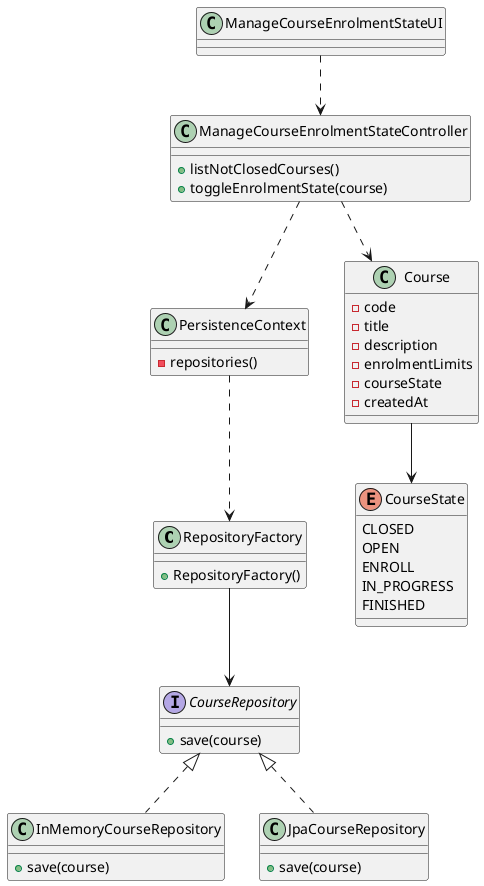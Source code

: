 @startuml US1003_CD

class RepositoryFactory {
  + RepositoryFactory()
}

interface CourseRepository {
  + save(course)
}

class InMemoryCourseRepository {
  + save(course)
}

class JpaCourseRepository {
  + save(course)
}

class PersistenceContext {
  - repositories()
}

class ManageCourseEnrolmentStateUI {}

class ManageCourseEnrolmentStateController {
  + listNotClosedCourses()
  + toggleEnrolmentState(course)
}

class Course {
  - code
  - title
  - description
  - enrolmentLimits
  - courseState
  - createdAt
}

enum CourseState {
  CLOSED
  OPEN
  ENROLL
  IN_PROGRESS
  FINISHED
}

ManageCourseEnrolmentStateUI ..> ManageCourseEnrolmentStateController
ManageCourseEnrolmentStateController ..> PersistenceContext
ManageCourseEnrolmentStateController ..> Course
PersistenceContext ..> RepositoryFactory
RepositoryFactory --> CourseRepository

CourseRepository <|.. InMemoryCourseRepository
CourseRepository <|.. JpaCourseRepository

Course --> CourseState

@enduml

